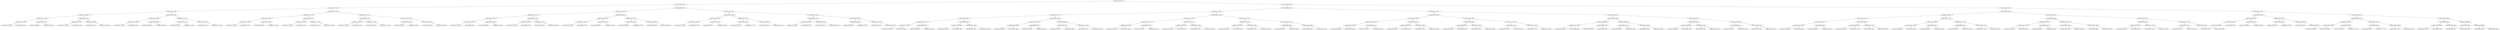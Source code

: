 digraph G{
1871484432 [label="Node{data=[4375, 4375]}"]
1871484432 -> 437861136
437861136 [label="Node{data=[4089, 4089]}"]
437861136 -> 918418088
918418088 [label="Node{data=[1724, 1724]}"]
918418088 -> 1255648198
1255648198 [label="Node{data=[1590, 1590]}"]
1255648198 -> 1096849562
1096849562 [label="Node{data=[1398, 1398]}"]
1096849562 -> 317909533
317909533 [label="Node{data=[1332, 1332]}"]
317909533 -> 1258517081
1258517081 [label="Node{data=[1330, 1330]}"]
1258517081 -> 1023244644
1023244644 [label="Node{data=[1329, 1329]}"]
1258517081 -> 2031911465
2031911465 [label="Node{data=[1331, 1331]}"]
317909533 -> 2084257045
2084257045 [label="Node{data=[1351, 1351]}"]
2084257045 -> 746199409
746199409 [label="Node{data=[1338, 1338]}"]
2084257045 -> 2065392579
2065392579 [label="Node{data=[1367, 1367]}"]
1096849562 -> 1712044867
1712044867 [label="Node{data=[1574, 1574]}"]
1712044867 -> 1132323074
1132323074 [label="Node{data=[1497, 1497]}"]
1132323074 -> 1068550541
1068550541 [label="Node{data=[1448, 1448]}"]
1132323074 -> 529903811
529903811 [label="Node{data=[1513, 1513]}"]
1712044867 -> 620741073
620741073 [label="Node{data=[1588, 1588]}"]
620741073 -> 136729021
136729021 [label="Node{data=[1587, 1587]}"]
620741073 -> 828575125
828575125 [label="Node{data=[1589, 1589]}"]
1255648198 -> 63086802
63086802 [label="Node{data=[1690, 1690]}"]
63086802 -> 1500059698
1500059698 [label="Node{data=[1686, 1686]}"]
1500059698 -> 1677197595
1677197595 [label="Node{data=[1646, 1646]}"]
1677197595 -> 1247717204
1247717204 [label="Node{data=[1591, 1591]}"]
1677197595 -> 1552698109
1552698109 [label="Node{data=[1650, 1650]}"]
1500059698 -> 1295348182
1295348182 [label="Node{data=[1688, 1688]}"]
1295348182 -> 1852195250
1852195250 [label="Node{data=[1687, 1687]}"]
1295348182 -> 1362964269
1362964269 [label="Node{data=[1689, 1689]}"]
63086802 -> 1868061781
1868061781 [label="Node{data=[1720, 1720]}"]
1868061781 -> 159726505
159726505 [label="Node{data=[1718, 1718]}"]
159726505 -> 1437765882
1437765882 [label="Node{data=[1691, 1691]}"]
159726505 -> 1833863462
1833863462 [label="Node{data=[1719, 1719]}"]
1868061781 -> 1088014894
1088014894 [label="Node{data=[1722, 1722]}"]
1088014894 -> 1612835311
1612835311 [label="Node{data=[1721, 1721]}"]
1088014894 -> 559251537
559251537 [label="Node{data=[1723, 1723]}"]
918418088 -> 944450276
944450276 [label="Node{data=[1740, 1740]}"]
944450276 -> 911019897
911019897 [label="Node{data=[1732, 1732]}"]
911019897 -> 1506604750
1506604750 [label="Node{data=[1728, 1728]}"]
1506604750 -> 1419162286
1419162286 [label="Node{data=[1726, 1726]}"]
1419162286 -> 896253650
896253650 [label="Node{data=[1725, 1725]}"]
1419162286 -> 1795377601
1795377601 [label="Node{data=[1727, 1727]}"]
1506604750 -> 1439152361
1439152361 [label="Node{data=[1730, 1730]}"]
1439152361 -> 883254077
883254077 [label="Node{data=[1729, 1729]}"]
1439152361 -> 1548797525
1548797525 [label="Node{data=[1731, 1731]}"]
911019897 -> 762106207
762106207 [label="Node{data=[1736, 1736]}"]
762106207 -> 1166292203
1166292203 [label="Node{data=[1734, 1734]}"]
1166292203 -> 1520897005
1520897005 [label="Node{data=[1733, 1733]}"]
1166292203 -> 10427522
10427522 [label="Node{data=[1735, 1735]}"]
762106207 -> 1270006759
1270006759 [label="Node{data=[1738, 1738]}"]
1270006759 -> 804619542
804619542 [label="Node{data=[1737, 1737]}"]
1270006759 -> 1307515750
1307515750 [label="Node{data=[1739, 1739]}"]
944450276 -> 904688981
904688981 [label="Node{data=[1748, 1748]}"]
904688981 -> 1755067892
1755067892 [label="Node{data=[1744, 1744]}"]
1755067892 -> 1807929540
1807929540 [label="Node{data=[1742, 1742]}"]
1807929540 -> 1581503217
1581503217 [label="Node{data=[1741, 1741]}"]
1807929540 -> 148062897
148062897 [label="Node{data=[1743, 1743]}"]
1755067892 -> 23721418
23721418 [label="Node{data=[1746, 1746]}"]
23721418 -> 2094023123
2094023123 [label="Node{data=[1745, 1745]}"]
23721418 -> 1011142882
1011142882 [label="Node{data=[1747, 1747]}"]
904688981 -> 781241105
781241105 [label="Node{data=[2232, 2232]}"]
781241105 -> 1612299436
1612299436 [label="Node{data=[2183, 2183]}"]
1612299436 -> 515483557
515483557 [label="Node{data=[1749, 1749]}"]
1612299436 -> 81835856
81835856 [label="Node{data=[2194, 2194]}"]
781241105 -> 738213022
738213022 [label="Node{data=[3113, 3113]}"]
738213022 -> 30480750
30480750 [label="Node{data=[2624, 2624]}"]
738213022 -> 1376129662
1376129662 [label="Node{data=[3878, 3878]}"]
437861136 -> 1398633817
1398633817 [label="Node{data=[4206, 4206]}"]
1398633817 -> 2123650912
2123650912 [label="Node{data=[4159, 4159]}"]
2123650912 -> 1996958645
1996958645 [label="Node{data=[4151, 4151]}"]
1996958645 -> 368067273
368067273 [label="Node{data=[4147, 4147]}"]
368067273 -> 767498899
767498899 [label="Node{data=[4145, 4145]}"]
767498899 -> 1900832531
1900832531 [label="Node{data=[4136, 4136]}"]
767498899 -> 1071161356
1071161356 [label="Node{data=[4146, 4146]}"]
368067273 -> 673794868
673794868 [label="Node{data=[4149, 4149]}"]
673794868 -> 2107090720
2107090720 [label="Node{data=[4148, 4148]}"]
673794868 -> 1869689726
1869689726 [label="Node{data=[4150, 4150]}"]
1996958645 -> 357770844
357770844 [label="Node{data=[4155, 4155]}"]
357770844 -> 2000793385
2000793385 [label="Node{data=[4153, 4153]}"]
2000793385 -> 934262854
934262854 [label="Node{data=[4152, 4152]}"]
2000793385 -> 1369671438
1369671438 [label="Node{data=[4154, 4154]}"]
357770844 -> 1573792416
1573792416 [label="Node{data=[4157, 4157]}"]
1573792416 -> 655163095
655163095 [label="Node{data=[4156, 4156]}"]
1573792416 -> 1839927288
1839927288 [label="Node{data=[4158, 4158]}"]
2123650912 -> 545091252
545091252 [label="Node{data=[4198, 4198]}"]
545091252 -> 214620977
214620977 [label="Node{data=[4163, 4163]}"]
214620977 -> 1290823225
1290823225 [label="Node{data=[4161, 4161]}"]
1290823225 -> 2031182992
2031182992 [label="Node{data=[4160, 4160]}"]
1290823225 -> 852671944
852671944 [label="Node{data=[4162, 4162]}"]
214620977 -> 1755053040
1755053040 [label="Node{data=[4196, 4196]}"]
1755053040 -> 655726964
655726964 [label="Node{data=[4195, 4195]}"]
1755053040 -> 1431456994
1431456994 [label="Node{data=[4197, 4197]}"]
545091252 -> 1925810045
1925810045 [label="Node{data=[4202, 4202]}"]
1925810045 -> 1161471663
1161471663 [label="Node{data=[4200, 4200]}"]
1161471663 -> 1315916101
1315916101 [label="Node{data=[4199, 4199]}"]
1161471663 -> 161298742
161298742 [label="Node{data=[4201, 4201]}"]
1925810045 -> 936486167
936486167 [label="Node{data=[4204, 4204]}"]
936486167 -> 659448476
659448476 [label="Node{data=[4203, 4203]}"]
936486167 -> 333390417
333390417 [label="Node{data=[4205, 4205]}"]
1398633817 -> 1936453013
1936453013 [label="Node{data=[4222, 4222]}"]
1936453013 -> 1235748850
1235748850 [label="Node{data=[4214, 4214]}"]
1235748850 -> 497473241
497473241 [label="Node{data=[4210, 4210]}"]
497473241 -> 1996599958
1996599958 [label="Node{data=[4208, 4208]}"]
1996599958 -> 1529544358
1529544358 [label="Node{data=[4207, 4207]}"]
1996599958 -> 1387591078
1387591078 [label="Node{data=[4209, 4209]}"]
497473241 -> 2039476535
2039476535 [label="Node{data=[4212, 4212]}"]
2039476535 -> 56650130
56650130 [label="Node{data=[4211, 4211]}"]
2039476535 -> 263420054
263420054 [label="Node{data=[4213, 4213]}"]
1235748850 -> 2053088515
2053088515 [label="Node{data=[4218, 4218]}"]
2053088515 -> 2086663478
2086663478 [label="Node{data=[4216, 4216]}"]
2086663478 -> 2087927766
2087927766 [label="Node{data=[4215, 4215]}"]
2086663478 -> 1754308358
1754308358 [label="Node{data=[4217, 4217]}"]
2053088515 -> 1876973738
1876973738 [label="Node{data=[4220, 4220]}"]
1876973738 -> 1813374501
1813374501 [label="Node{data=[4219, 4219]}"]
1876973738 -> 167635454
167635454 [label="Node{data=[4221, 4221]}"]
1936453013 -> 1702440808
1702440808 [label="Node{data=[4341, 4341]}"]
1702440808 -> 137436773
137436773 [label="Node{data=[4252, 4252]}"]
137436773 -> 1272374664
1272374664 [label="Node{data=[4224, 4224]}"]
1272374664 -> 763512597
763512597 [label="Node{data=[4223, 4223]}"]
1272374664 -> 28065698
28065698 [label="Node{data=[4225, 4225]}"]
137436773 -> 24042436
24042436 [label="Node{data=[4308, 4308]}"]
24042436 -> 2104005828
2104005828 [label="Node{data=[4307, 4307]}"]
24042436 -> 1114492563
1114492563 [label="Node{data=[4309, 4309]}"]
1702440808 -> 584886355
584886355 [label="Node{data=[4371, 4371]}"]
584886355 -> 1436280631
1436280631 [label="Node{data=[4369, 4369]}"]
1436280631 -> 1819052020
1819052020 [label="Node{data=[4368, 4368]}"]
1436280631 -> 1088017852
1088017852 [label="Node{data=[4370, 4370]}"]
584886355 -> 125858756
125858756 [label="Node{data=[4373, 4373]}"]
125858756 -> 220765788
220765788 [label="Node{data=[4372, 4372]}"]
125858756 -> 99875626
99875626 [label="Node{data=[4374, 4374]}"]
1871484432 -> 185186845
185186845 [label="Node{data=[4509, 4509]}"]
185186845 -> 261351147
261351147 [label="Node{data=[4445, 4445]}"]
261351147 -> 1182810939
1182810939 [label="Node{data=[4413, 4413]}"]
1182810939 -> 1546705514
1546705514 [label="Node{data=[4397, 4397]}"]
1546705514 -> 439311011
439311011 [label="Node{data=[4383, 4383]}"]
439311011 -> 169563059
169563059 [label="Node{data=[4379, 4379]}"]
169563059 -> 1313230928
1313230928 [label="Node{data=[4377, 4377]}"]
1313230928 -> 343875704
343875704 [label="Node{data=[4376, 4376]}"]
1313230928 -> 1952815638
1952815638 [label="Node{data=[4378, 4378]}"]
169563059 -> 607373794
607373794 [label="Node{data=[4381, 4381]}"]
607373794 -> 1477171684
1477171684 [label="Node{data=[4380, 4380]}"]
607373794 -> 899309181
899309181 [label="Node{data=[4382, 4382]}"]
439311011 -> 1844955122
1844955122 [label="Node{data=[4393, 4393]}"]
1844955122 -> 1462861687
1462861687 [label="Node{data=[4385, 4385]}"]
1462861687 -> 1366509708
1366509708 [label="Node{data=[4384, 4384]}"]
1462861687 -> 922586473
922586473 [label="Node{data=[4392, 4392]}"]
1844955122 -> 1701188627
1701188627 [label="Node{data=[4395, 4395]}"]
1701188627 -> 963646735
963646735 [label="Node{data=[4394, 4394]}"]
1701188627 -> 1913396613
1913396613 [label="Node{data=[4396, 4396]}"]
1546705514 -> 675303528
675303528 [label="Node{data=[4405, 4405]}"]
675303528 -> 2110988287
2110988287 [label="Node{data=[4401, 4401]}"]
2110988287 -> 1144169767
1144169767 [label="Node{data=[4399, 4399]}"]
1144169767 -> 1447065617
1447065617 [label="Node{data=[4398, 4398]}"]
1144169767 -> 2091495841
2091495841 [label="Node{data=[4400, 4400]}"]
2110988287 -> 425747756
425747756 [label="Node{data=[4403, 4403]}"]
425747756 -> 1219158202
1219158202 [label="Node{data=[4402, 4402]}"]
425747756 -> 503286094
503286094 [label="Node{data=[4404, 4404]}"]
675303528 -> 745150441
745150441 [label="Node{data=[4409, 4409]}"]
745150441 -> 909725261
909725261 [label="Node{data=[4407, 4407]}"]
909725261 -> 688506624
688506624 [label="Node{data=[4406, 4406]}"]
909725261 -> 1214090902
1214090902 [label="Node{data=[4408, 4408]}"]
745150441 -> 880024875
880024875 [label="Node{data=[4411, 4411]}"]
880024875 -> 1212380878
1212380878 [label="Node{data=[4410, 4410]}"]
880024875 -> 789940481
789940481 [label="Node{data=[4412, 4412]}"]
1182810939 -> 186161995
186161995 [label="Node{data=[4429, 4429]}"]
186161995 -> 521224774
521224774 [label="Node{data=[4421, 4421]}"]
521224774 -> 1287103084
1287103084 [label="Node{data=[4417, 4417]}"]
1287103084 -> 1332307834
1332307834 [label="Node{data=[4415, 4415]}"]
1332307834 -> 6582047
6582047 [label="Node{data=[4414, 4414]}"]
1332307834 -> 359796263
359796263 [label="Node{data=[4416, 4416]}"]
1287103084 -> 1688697383
1688697383 [label="Node{data=[4419, 4419]}"]
1688697383 -> 1626440574
1626440574 [label="Node{data=[4418, 4418]}"]
1688697383 -> 1129190632
1129190632 [label="Node{data=[4420, 4420]}"]
521224774 -> 1179134352
1179134352 [label="Node{data=[4425, 4425]}"]
1179134352 -> 434181436
434181436 [label="Node{data=[4423, 4423]}"]
434181436 -> 1969725197
1969725197 [label="Node{data=[4422, 4422]}"]
434181436 -> 1186806813
1186806813 [label="Node{data=[4424, 4424]}"]
1179134352 -> 1103006195
1103006195 [label="Node{data=[4427, 4427]}"]
1103006195 -> 1348938765
1348938765 [label="Node{data=[4426, 4426]}"]
1103006195 -> 422661883
422661883 [label="Node{data=[4428, 4428]}"]
186161995 -> 910414868
910414868 [label="Node{data=[4437, 4437]}"]
910414868 -> 59187774
59187774 [label="Node{data=[4433, 4433]}"]
59187774 -> 1793683719
1793683719 [label="Node{data=[4431, 4431]}"]
1793683719 -> 2042412087
2042412087 [label="Node{data=[4430, 4430]}"]
1793683719 -> 1375155296
1375155296 [label="Node{data=[4432, 4432]}"]
59187774 -> 1809545906
1809545906 [label="Node{data=[4435, 4435]}"]
1809545906 -> 1243303815
1243303815 [label="Node{data=[4434, 4434]}"]
1809545906 -> 1448746999
1448746999 [label="Node{data=[4436, 4436]}"]
910414868 -> 1055290728
1055290728 [label="Node{data=[4441, 4441]}"]
1055290728 -> 249071340
249071340 [label="Node{data=[4439, 4439]}"]
249071340 -> 506431431
506431431 [label="Node{data=[4438, 4438]}"]
249071340 -> 403474002
403474002 [label="Node{data=[4440, 4440]}"]
1055290728 -> 365751566
365751566 [label="Node{data=[4443, 4443]}"]
365751566 -> 1600775869
1600775869 [label="Node{data=[4442, 4442]}"]
365751566 -> 1025131304
1025131304 [label="Node{data=[4444, 4444]}"]
261351147 -> 1104702671
1104702671 [label="Node{data=[4477, 4477]}"]
1104702671 -> 856575335
856575335 [label="Node{data=[4461, 4461]}"]
856575335 -> 591530421
591530421 [label="Node{data=[4453, 4453]}"]
591530421 -> 1286479350
1286479350 [label="Node{data=[4449, 4449]}"]
1286479350 -> 1309851320
1309851320 [label="Node{data=[4447, 4447]}"]
1309851320 -> 263628648
263628648 [label="Node{data=[4446, 4446]}"]
1309851320 -> 1007294602
1007294602 [label="Node{data=[4448, 4448]}"]
1286479350 -> 7861072
7861072 [label="Node{data=[4451, 4451]}"]
7861072 -> 1531669144
1531669144 [label="Node{data=[4450, 4450]}"]
7861072 -> 1643912062
1643912062 [label="Node{data=[4452, 4452]}"]
591530421 -> 224297347
224297347 [label="Node{data=[4457, 4457]}"]
224297347 -> 839650827
839650827 [label="Node{data=[4455, 4455]}"]
839650827 -> 848543096
848543096 [label="Node{data=[4454, 4454]}"]
839650827 -> 867526591
867526591 [label="Node{data=[4456, 4456]}"]
224297347 -> 1251916499
1251916499 [label="Node{data=[4459, 4459]}"]
1251916499 -> 414222813
414222813 [label="Node{data=[4458, 4458]}"]
1251916499 -> 937926606
937926606 [label="Node{data=[4460, 4460]}"]
856575335 -> 796368402
796368402 [label="Node{data=[4469, 4469]}"]
796368402 -> 268493069
268493069 [label="Node{data=[4465, 4465]}"]
268493069 -> 216165553
216165553 [label="Node{data=[4463, 4463]}"]
216165553 -> 124816140
124816140 [label="Node{data=[4462, 4462]}"]
216165553 -> 350487294
350487294 [label="Node{data=[4464, 4464]}"]
268493069 -> 58425830
58425830 [label="Node{data=[4467, 4467]}"]
58425830 -> 476312284
476312284 [label="Node{data=[4466, 4466]}"]
58425830 -> 533213879
533213879 [label="Node{data=[4468, 4468]}"]
796368402 -> 722411586
722411586 [label="Node{data=[4473, 4473]}"]
722411586 -> 1948577908
1948577908 [label="Node{data=[4471, 4471]}"]
1948577908 -> 2010253630
2010253630 [label="Node{data=[4470, 4470]}"]
1948577908 -> 693223673
693223673 [label="Node{data=[4472, 4472]}"]
722411586 -> 2072967329
2072967329 [label="Node{data=[4475, 4475]}"]
2072967329 -> 687476980
687476980 [label="Node{data=[4474, 4474]}"]
2072967329 -> 1325823788
1325823788 [label="Node{data=[4476, 4476]}"]
1104702671 -> 1761026109
1761026109 [label="Node{data=[4493, 4493]}"]
1761026109 -> 1680901746
1680901746 [label="Node{data=[4485, 4485]}"]
1680901746 -> 481642416
481642416 [label="Node{data=[4481, 4481]}"]
481642416 -> 1618410525
1618410525 [label="Node{data=[4479, 4479]}"]
1618410525 -> 835837670
835837670 [label="Node{data=[4478, 4478]}"]
1618410525 -> 1362288056
1362288056 [label="Node{data=[4480, 4480]}"]
481642416 -> 1737267433
1737267433 [label="Node{data=[4483, 4483]}"]
1737267433 -> 810358289
810358289 [label="Node{data=[4482, 4482]}"]
1737267433 -> 257218576
257218576 [label="Node{data=[4484, 4484]}"]
1680901746 -> 1212947295
1212947295 [label="Node{data=[4489, 4489]}"]
1212947295 -> 1258592623
1258592623 [label="Node{data=[4487, 4487]}"]
1258592623 -> 329376640
329376640 [label="Node{data=[4486, 4486]}"]
1258592623 -> 983317948
983317948 [label="Node{data=[4488, 4488]}"]
1212947295 -> 312627027
312627027 [label="Node{data=[4491, 4491]}"]
312627027 -> 2105701257
2105701257 [label="Node{data=[4490, 4490]}"]
312627027 -> 1638081114
1638081114 [label="Node{data=[4492, 4492]}"]
1761026109 -> 973705743
973705743 [label="Node{data=[4501, 4501]}"]
973705743 -> 978426570
978426570 [label="Node{data=[4497, 4497]}"]
978426570 -> 1411491890
1411491890 [label="Node{data=[4495, 4495]}"]
1411491890 -> 745074974
745074974 [label="Node{data=[4494, 4494]}"]
1411491890 -> 1518831478
1518831478 [label="Node{data=[4496, 4496]}"]
978426570 -> 1815527718
1815527718 [label="Node{data=[4499, 4499]}"]
1815527718 -> 898602154
898602154 [label="Node{data=[4498, 4498]}"]
1815527718 -> 1577345796
1577345796 [label="Node{data=[4500, 4500]}"]
973705743 -> 954135429
954135429 [label="Node{data=[4505, 4505]}"]
954135429 -> 1648044617
1648044617 [label="Node{data=[4503, 4503]}"]
1648044617 -> 735627360
735627360 [label="Node{data=[4502, 4502]}"]
1648044617 -> 1446609500
1446609500 [label="Node{data=[4504, 4504]}"]
954135429 -> 422842821
422842821 [label="Node{data=[4507, 4507]}"]
422842821 -> 585505224
585505224 [label="Node{data=[4506, 4506]}"]
422842821 -> 1326472764
1326472764 [label="Node{data=[4508, 4508]}"]
185186845 -> 1436618464
1436618464 [label="Node{data=[6181, 6181]}"]
1436618464 -> 1822590888
1822590888 [label="Node{data=[4575, 4575]}"]
1822590888 -> 2115562413
2115562413 [label="Node{data=[4559, 4559]}"]
2115562413 -> 867482604
867482604 [label="Node{data=[4551, 4551]}"]
867482604 -> 1849648500
1849648500 [label="Node{data=[4547, 4547]}"]
1849648500 -> 374878428
374878428 [label="Node{data=[4545, 4545]}"]
374878428 -> 799335481
799335481 [label="Node{data=[4544, 4544]}"]
374878428 -> 962155002
962155002 [label="Node{data=[4546, 4546]}"]
1849648500 -> 752392032
752392032 [label="Node{data=[4549, 4549]}"]
752392032 -> 2068946167
2068946167 [label="Node{data=[4548, 4548]}"]
752392032 -> 1943812744
1943812744 [label="Node{data=[4550, 4550]}"]
867482604 -> 7955336
7955336 [label="Node{data=[4555, 4555]}"]
7955336 -> 1760728944
1760728944 [label="Node{data=[4553, 4553]}"]
1760728944 -> 531830973
531830973 [label="Node{data=[4552, 4552]}"]
1760728944 -> 220817849
220817849 [label="Node{data=[4554, 4554]}"]
7955336 -> 1183268535
1183268535 [label="Node{data=[4557, 4557]}"]
1183268535 -> 984770560
984770560 [label="Node{data=[4556, 4556]}"]
1183268535 -> 1027860763
1027860763 [label="Node{data=[4558, 4558]}"]
2115562413 -> 2078358443
2078358443 [label="Node{data=[4567, 4567]}"]
2078358443 -> 82624742
82624742 [label="Node{data=[4563, 4563]}"]
82624742 -> 766990867
766990867 [label="Node{data=[4561, 4561]}"]
766990867 -> 253654415
253654415 [label="Node{data=[4560, 4560]}"]
766990867 -> 2102406052
2102406052 [label="Node{data=[4562, 4562]}"]
82624742 -> 534331160
534331160 [label="Node{data=[4565, 4565]}"]
534331160 -> 145332530
145332530 [label="Node{data=[4564, 4564]}"]
534331160 -> 1961306021
1961306021 [label="Node{data=[4566, 4566]}"]
2078358443 -> 135675798
135675798 [label="Node{data=[4571, 4571]}"]
135675798 -> 1591861363
1591861363 [label="Node{data=[4569, 4569]}"]
1591861363 -> 449155732
449155732 [label="Node{data=[4568, 4568]}"]
1591861363 -> 1473401958
1473401958 [label="Node{data=[4570, 4570]}"]
135675798 -> 1853963141
1853963141 [label="Node{data=[4573, 4573]}"]
1853963141 -> 1068678238
1068678238 [label="Node{data=[4572, 4572]}"]
1853963141 -> 156620814
156620814 [label="Node{data=[4574, 4574]}"]
1822590888 -> 1289870374
1289870374 [label="Node{data=[4591, 4591]}"]
1289870374 -> 727423788
727423788 [label="Node{data=[4583, 4583]}"]
727423788 -> 27365973
27365973 [label="Node{data=[4579, 4579]}"]
27365973 -> 638824391
638824391 [label="Node{data=[4577, 4577]}"]
638824391 -> 1683048399
1683048399 [label="Node{data=[4576, 4576]}"]
638824391 -> 329527954
329527954 [label="Node{data=[4578, 4578]}"]
27365973 -> 513423753
513423753 [label="Node{data=[4581, 4581]}"]
513423753 -> 625786890
625786890 [label="Node{data=[4580, 4580]}"]
513423753 -> 1271759955
1271759955 [label="Node{data=[4582, 4582]}"]
727423788 -> 2043617050
2043617050 [label="Node{data=[4587, 4587]}"]
2043617050 -> 911620059
911620059 [label="Node{data=[4585, 4585]}"]
911620059 -> 1977220491
1977220491 [label="Node{data=[4584, 4584]}"]
911620059 -> 1376845951
1376845951 [label="Node{data=[4586, 4586]}"]
2043617050 -> 1395127016
1395127016 [label="Node{data=[4589, 4589]}"]
1395127016 -> 1422458808
1422458808 [label="Node{data=[4588, 4588]}"]
1395127016 -> 1850172687
1850172687 [label="Node{data=[4590, 4590]}"]
1289870374 -> 881824320
881824320 [label="Node{data=[6173, 6173]}"]
881824320 -> 1481873035
1481873035 [label="Node{data=[6028, 6028]}"]
1481873035 -> 1265997574
1265997574 [label="Node{data=[5913, 5913]}"]
1265997574 -> 516942970
516942970 [label="Node{data=[4592, 4592]}"]
1265997574 -> 1452961905
1452961905 [label="Node{data=[6023, 6023]}"]
1481873035 -> 314131431
314131431 [label="Node{data=[6171, 6171]}"]
314131431 -> 1972579089
1972579089 [label="Node{data=[6167, 6167]}"]
314131431 -> 350135781
350135781 [label="Node{data=[6172, 6172]}"]
881824320 -> 297944823
297944823 [label="Node{data=[6177, 6177]}"]
297944823 -> 1237096787
1237096787 [label="Node{data=[6175, 6175]}"]
1237096787 -> 622586070
622586070 [label="Node{data=[6174, 6174]}"]
1237096787 -> 1141604381
1141604381 [label="Node{data=[6176, 6176]}"]
297944823 -> 1207796629
1207796629 [label="Node{data=[6179, 6179]}"]
1207796629 -> 1789328440
1789328440 [label="Node{data=[6178, 6178]}"]
1207796629 -> 276952290
276952290 [label="Node{data=[6180, 6180]}"]
1436618464 -> 143824263
143824263 [label="Node{data=[6197, 6197]}"]
143824263 -> 601382443
601382443 [label="Node{data=[6189, 6189]}"]
601382443 -> 2126655828
2126655828 [label="Node{data=[6185, 6185]}"]
2126655828 -> 1643900042
1643900042 [label="Node{data=[6183, 6183]}"]
1643900042 -> 2103010207
2103010207 [label="Node{data=[6182, 6182]}"]
1643900042 -> 470893337
470893337 [label="Node{data=[6184, 6184]}"]
2126655828 -> 1941346654
1941346654 [label="Node{data=[6187, 6187]}"]
1941346654 -> 1293394974
1293394974 [label="Node{data=[6186, 6186]}"]
1941346654 -> 2078565304
2078565304 [label="Node{data=[6188, 6188]}"]
601382443 -> 1836838486
1836838486 [label="Node{data=[6193, 6193]}"]
1836838486 -> 708896462
708896462 [label="Node{data=[6191, 6191]}"]
708896462 -> 1510445260
1510445260 [label="Node{data=[6190, 6190]}"]
708896462 -> 44487063
44487063 [label="Node{data=[6192, 6192]}"]
1836838486 -> 815634123
815634123 [label="Node{data=[6195, 6195]}"]
815634123 -> 491151488
491151488 [label="Node{data=[6194, 6194]}"]
815634123 -> 2065764884
2065764884 [label="Node{data=[6196, 6196]}"]
143824263 -> 1337937550
1337937550 [label="Node{data=[8876, 8876]}"]
1337937550 -> 331915900
331915900 [label="Node{data=[8315, 8315]}"]
331915900 -> 1034191589
1034191589 [label="Node{data=[6234, 6234]}"]
1034191589 -> 1323730679
1323730679 [label="Node{data=[6199, 6199]}"]
1323730679 -> 2073586331
2073586331 [label="Node{data=[6198, 6198]}"]
1323730679 -> 756415702
756415702 [label="Node{data=[6200, 6200]}"]
1034191589 -> 884990011
884990011 [label="Node{data=[7694, 7694]}"]
884990011 -> 1318324581
1318324581 [label="Node{data=[7654, 7654]}"]
884990011 -> 1994419870
1994419870 [label="Node{data=[7783, 7783]}"]
331915900 -> 1955717080
1955717080 [label="Node{data=[8772, 8772]}"]
1955717080 -> 1071925065
1071925065 [label="Node{data=[8681, 8681]}"]
1071925065 -> 1364573937
1364573937 [label="Node{data=[8652, 8652]}"]
1071925065 -> 615825115
615825115 [label="Node{data=[8717, 8717]}"]
1955717080 -> 1587661450
1587661450 [label="Node{data=[8874, 8874]}"]
1587661450 -> 1130500120
1130500120 [label="Node{data=[8817, 8817]}"]
1587661450 -> 1060932787
1060932787 [label="Node{data=[8875, 8875]}"]
1337937550 -> 1056948201
1056948201 [label="Node{data=[8884, 8884]}"]
1056948201 -> 1851447078
1851447078 [label="Node{data=[8880, 8880]}"]
1851447078 -> 1038870565
1038870565 [label="Node{data=[8878, 8878]}"]
1038870565 -> 1726587455
1726587455 [label="Node{data=[8877, 8877]}"]
1038870565 -> 623532540
623532540 [label="Node{data=[8879, 8879]}"]
1851447078 -> 493963672
493963672 [label="Node{data=[8882, 8882]}"]
493963672 -> 2142838995
2142838995 [label="Node{data=[8881, 8881]}"]
493963672 -> 1416269121
1416269121 [label="Node{data=[8883, 8883]}"]
1056948201 -> 595123081
595123081 [label="Node{data=[8886, 8886]}"]
595123081 -> 886209527
886209527 [label="Node{data=[8885, 8885]}"]
595123081 -> 47938054
47938054 [label="Node{data=[8888, 8888]}"]
47938054 -> 47968153
47968153 [label="Node{data=[8887, 8887]}"]
47938054 -> 1729808600
1729808600 [label="Node{data=[8889, 8889]}"]
}